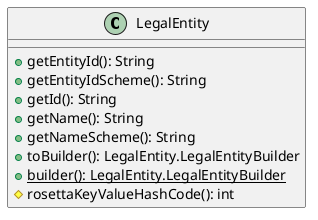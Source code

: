 @startuml

    class LegalEntity [[LegalEntity.html]] {
        +getEntityId(): String
        +getEntityIdScheme(): String
        +getId(): String
        +getName(): String
        +getNameScheme(): String
        +toBuilder(): LegalEntity.LegalEntityBuilder
        {static} +builder(): LegalEntity.LegalEntityBuilder
        #rosettaKeyValueHashCode(): int
    }

@enduml
